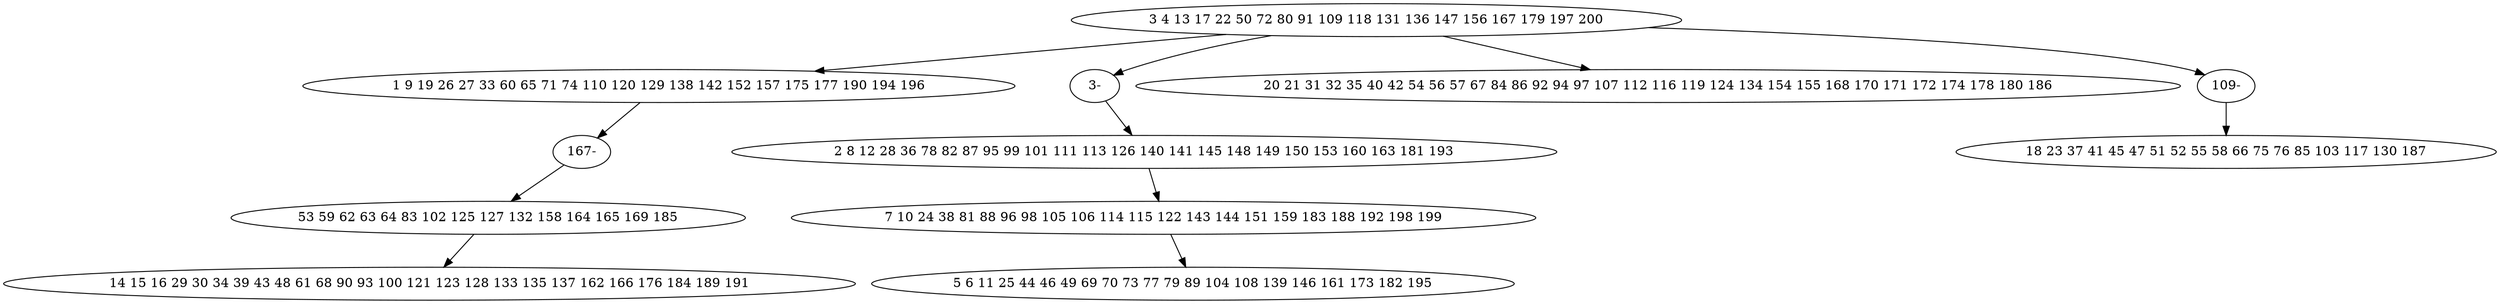 digraph true_tree {
	"0" -> "1"
	"0" -> "11"
	"2" -> "3"
	"1" -> "9"
	"3" -> "5"
	"0" -> "6"
	"4" -> "7"
	"0" -> "10"
	"9" -> "4"
	"10" -> "8"
	"11" -> "2"
	"0" [label="3 4 13 17 22 50 72 80 91 109 118 131 136 147 156 167 179 197 200"];
	"1" [label="1 9 19 26 27 33 60 65 71 74 110 120 129 138 142 152 157 175 177 190 194 196"];
	"2" [label="2 8 12 28 36 78 82 87 95 99 101 111 113 126 140 141 145 148 149 150 153 160 163 181 193"];
	"3" [label="7 10 24 38 81 88 96 98 105 106 114 115 122 143 144 151 159 183 188 192 198 199"];
	"4" [label="53 59 62 63 64 83 102 125 127 132 158 164 165 169 185"];
	"5" [label="5 6 11 25 44 46 49 69 70 73 77 79 89 104 108 139 146 161 173 182 195"];
	"6" [label="20 21 31 32 35 40 42 54 56 57 67 84 86 92 94 97 107 112 116 119 124 134 154 155 168 170 171 172 174 178 180 186"];
	"7" [label="14 15 16 29 30 34 39 43 48 61 68 90 93 100 121 123 128 133 135 137 162 166 176 184 189 191"];
	"8" [label="18 23 37 41 45 47 51 52 55 58 66 75 76 85 103 117 130 187"];
	"9" [label="167-"];
	"10" [label="109-"];
	"11" [label="3-"];
}
